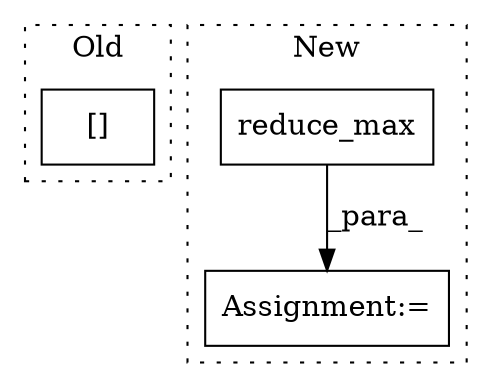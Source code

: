 digraph G {
subgraph cluster0 {
1 [label="[]" a="2" s="3687,3777" l="18,2" shape="box"];
label = "Old";
style="dotted";
}
subgraph cluster1 {
2 [label="reduce_max" a="32" s="3617,3635" l="11,1" shape="box"];
3 [label="Assignment:=" a="7" s="3740" l="1" shape="box"];
label = "New";
style="dotted";
}
2 -> 3 [label="_para_"];
}